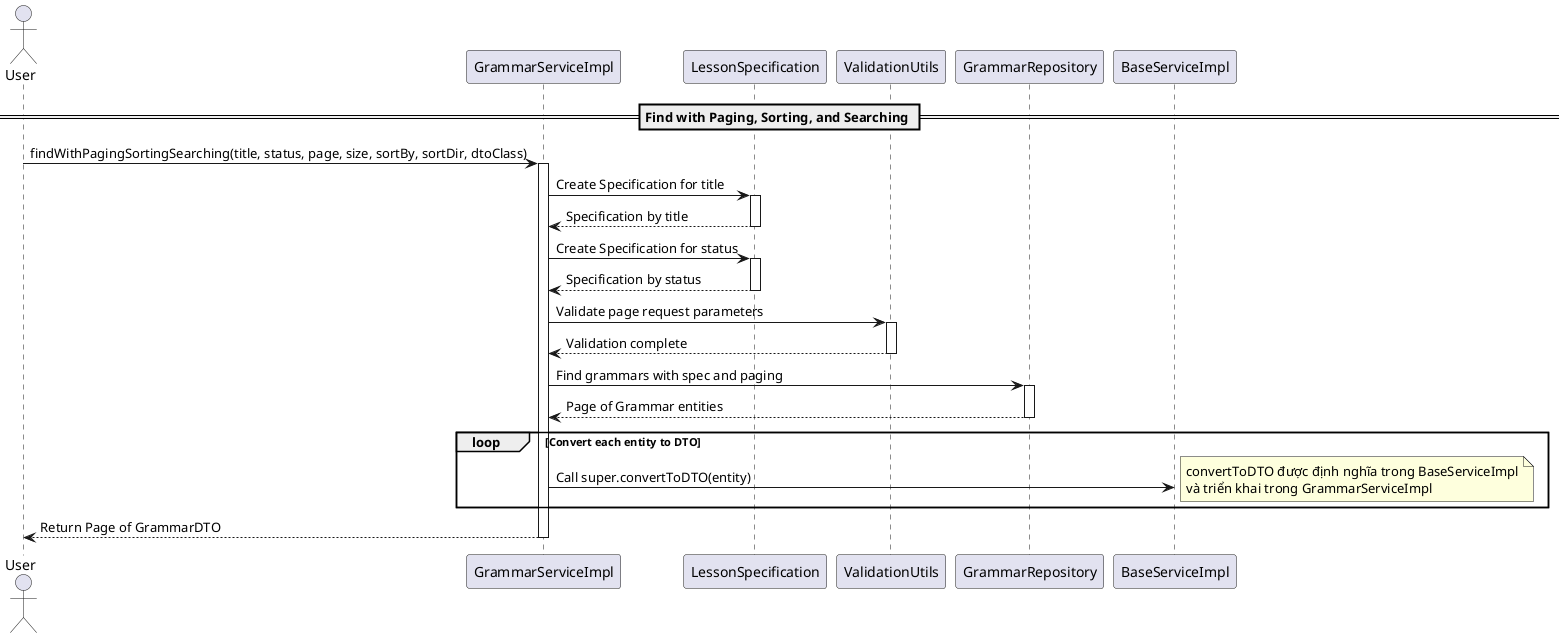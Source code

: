 @startuml FindWithPagingSortingSearching

actor User
participant "GrammarServiceImpl" as GS
participant "LessonSpecification" as LS
participant "ValidationUtils" as VU
participant "GrammarRepository" as GR
participant "BaseServiceImpl" as BSI

== Find with Paging, Sorting, and Searching ==
User -> GS: findWithPagingSortingSearching(title, status, page, size, sortBy, sortDir, dtoClass)
activate GS

GS -> LS: Create Specification for title
activate LS
LS --> GS: Specification by title
deactivate LS

GS -> LS: Create Specification for status
activate LS
LS --> GS: Specification by status
deactivate LS

GS -> VU: Validate page request parameters
activate VU
VU --> GS: Validation complete
deactivate VU

GS -> GR: Find grammars with spec and paging
activate GR
GR --> GS: Page of Grammar entities
deactivate GR

loop Convert each entity to DTO
    GS -> BSI: Call super.convertToDTO(entity)
    note right: convertToDTO được định nghĩa trong BaseServiceImpl\nvà triển khai trong GrammarServiceImpl
end

GS --> User: Return Page of GrammarDTO
deactivate GS

@enduml
